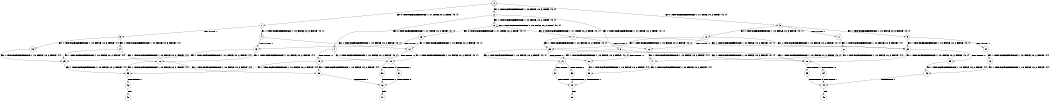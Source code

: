 digraph BCG {
size = "7, 10.5";
center = TRUE;
node [shape = circle];
0 [peripheries = 2];
0 -> 1 [label = "EX !0 !ATOMIC_EXCH_BRANCH (1, +1, TRUE, +0, 2, TRUE) !{0, 1}"];
0 -> 2 [label = "EX !1 !ATOMIC_EXCH_BRANCH (1, +0, FALSE, +0, 3, TRUE) !{0, 1}"];
0 -> 3 [label = "EX !0 !ATOMIC_EXCH_BRANCH (1, +1, TRUE, +0, 2, TRUE) !{0, 1}"];
1 -> 4 [label = "EX !1 !ATOMIC_EXCH_BRANCH (1, +0, FALSE, +0, 3, FALSE) !{0, 1}"];
1 -> 5 [label = "TERMINATE !0"];
2 -> 6 [label = "EX !1 !ATOMIC_EXCH_BRANCH (1, +0, FALSE, +0, 2, TRUE) !{0, 1}"];
2 -> 7 [label = "EX !0 !ATOMIC_EXCH_BRANCH (1, +1, TRUE, +0, 2, TRUE) !{0, 1}"];
2 -> 8 [label = "EX !0 !ATOMIC_EXCH_BRANCH (1, +1, TRUE, +0, 2, TRUE) !{0, 1}"];
3 -> 9 [label = "EX !1 !ATOMIC_EXCH_BRANCH (1, +0, FALSE, +0, 3, FALSE) !{0, 1}"];
3 -> 10 [label = "EX !1 !ATOMIC_EXCH_BRANCH (1, +0, FALSE, +0, 3, FALSE) !{0, 1}"];
3 -> 11 [label = "TERMINATE !0"];
4 -> 12 [label = "EX !1 !ATOMIC_EXCH_BRANCH (1, +0, FALSE, +0, 2, FALSE) !{0, 1}"];
4 -> 13 [label = "TERMINATE !0"];
5 -> 14 [label = "EX !1 !ATOMIC_EXCH_BRANCH (1, +0, FALSE, +0, 3, FALSE) !{1}"];
5 -> 15 [label = "EX !1 !ATOMIC_EXCH_BRANCH (1, +0, FALSE, +0, 3, FALSE) !{1}"];
6 -> 6 [label = "EX !1 !ATOMIC_EXCH_BRANCH (1, +0, FALSE, +0, 2, TRUE) !{0, 1}"];
6 -> 16 [label = "EX !0 !ATOMIC_EXCH_BRANCH (1, +1, TRUE, +0, 2, TRUE) !{0, 1}"];
6 -> 17 [label = "EX !0 !ATOMIC_EXCH_BRANCH (1, +1, TRUE, +0, 2, TRUE) !{0, 1}"];
7 -> 18 [label = "EX !1 !ATOMIC_EXCH_BRANCH (1, +0, FALSE, +0, 2, FALSE) !{0, 1}"];
7 -> 19 [label = "TERMINATE !0"];
8 -> 20 [label = "EX !1 !ATOMIC_EXCH_BRANCH (1, +0, FALSE, +0, 2, FALSE) !{0, 1}"];
8 -> 21 [label = "EX !1 !ATOMIC_EXCH_BRANCH (1, +0, FALSE, +0, 2, FALSE) !{0, 1}"];
8 -> 22 [label = "TERMINATE !0"];
9 -> 23 [label = "EX !1 !ATOMIC_EXCH_BRANCH (1, +0, FALSE, +0, 2, FALSE) !{0, 1}"];
9 -> 24 [label = "TERMINATE !0"];
10 -> 23 [label = "EX !1 !ATOMIC_EXCH_BRANCH (1, +0, FALSE, +0, 2, FALSE) !{0, 1}"];
10 -> 25 [label = "EX !1 !ATOMIC_EXCH_BRANCH (1, +0, FALSE, +0, 2, FALSE) !{0, 1}"];
10 -> 26 [label = "TERMINATE !0"];
11 -> 27 [label = "EX !1 !ATOMIC_EXCH_BRANCH (1, +0, FALSE, +0, 3, FALSE) !{1}"];
12 -> 18 [label = "EX !1 !ATOMIC_EXCH_BRANCH (1, +0, FALSE, +0, 2, FALSE) !{0, 1}"];
12 -> 19 [label = "TERMINATE !0"];
13 -> 28 [label = "EX !1 !ATOMIC_EXCH_BRANCH (1, +0, FALSE, +0, 2, FALSE) !{1}"];
13 -> 29 [label = "EX !1 !ATOMIC_EXCH_BRANCH (1, +0, FALSE, +0, 2, FALSE) !{1}"];
14 -> 28 [label = "EX !1 !ATOMIC_EXCH_BRANCH (1, +0, FALSE, +0, 2, FALSE) !{1}"];
14 -> 29 [label = "EX !1 !ATOMIC_EXCH_BRANCH (1, +0, FALSE, +0, 2, FALSE) !{1}"];
15 -> 29 [label = "EX !1 !ATOMIC_EXCH_BRANCH (1, +0, FALSE, +0, 2, FALSE) !{1}"];
16 -> 12 [label = "EX !1 !ATOMIC_EXCH_BRANCH (1, +0, FALSE, +0, 2, FALSE) !{0, 1}"];
16 -> 13 [label = "TERMINATE !0"];
17 -> 23 [label = "EX !1 !ATOMIC_EXCH_BRANCH (1, +0, FALSE, +0, 2, FALSE) !{0, 1}"];
17 -> 25 [label = "EX !1 !ATOMIC_EXCH_BRANCH (1, +0, FALSE, +0, 2, FALSE) !{0, 1}"];
17 -> 26 [label = "TERMINATE !0"];
18 -> 30 [label = "TERMINATE !0"];
18 -> 31 [label = "TERMINATE !1"];
19 -> 32 [label = "EX !1 !ATOMIC_EXCH_BRANCH (1, +0, FALSE, +0, 2, FALSE) !{1}"];
19 -> 33 [label = "EX !1 !ATOMIC_EXCH_BRANCH (1, +0, FALSE, +0, 2, FALSE) !{1}"];
20 -> 34 [label = "TERMINATE !0"];
20 -> 35 [label = "TERMINATE !1"];
21 -> 36 [label = "TERMINATE !0"];
21 -> 37 [label = "TERMINATE !1"];
22 -> 38 [label = "EX !1 !ATOMIC_EXCH_BRANCH (1, +0, FALSE, +0, 2, FALSE) !{1}"];
23 -> 20 [label = "EX !1 !ATOMIC_EXCH_BRANCH (1, +0, FALSE, +0, 2, FALSE) !{0, 1}"];
23 -> 39 [label = "TERMINATE !0"];
24 -> 40 [label = "EX !1 !ATOMIC_EXCH_BRANCH (1, +0, FALSE, +0, 2, FALSE) !{1}"];
25 -> 20 [label = "EX !1 !ATOMIC_EXCH_BRANCH (1, +0, FALSE, +0, 2, FALSE) !{0, 1}"];
25 -> 21 [label = "EX !1 !ATOMIC_EXCH_BRANCH (1, +0, FALSE, +0, 2, FALSE) !{0, 1}"];
25 -> 22 [label = "TERMINATE !0"];
26 -> 41 [label = "EX !1 !ATOMIC_EXCH_BRANCH (1, +0, FALSE, +0, 2, FALSE) !{1}"];
27 -> 41 [label = "EX !1 !ATOMIC_EXCH_BRANCH (1, +0, FALSE, +0, 2, FALSE) !{1}"];
28 -> 32 [label = "EX !1 !ATOMIC_EXCH_BRANCH (1, +0, FALSE, +0, 2, FALSE) !{1}"];
28 -> 33 [label = "EX !1 !ATOMIC_EXCH_BRANCH (1, +0, FALSE, +0, 2, FALSE) !{1}"];
29 -> 33 [label = "EX !1 !ATOMIC_EXCH_BRANCH (1, +0, FALSE, +0, 2, FALSE) !{1}"];
30 -> 42 [label = "TERMINATE !1"];
31 -> 42 [label = "TERMINATE !0"];
32 -> 42 [label = "TERMINATE !1"];
33 -> 43 [label = "TERMINATE !1"];
34 -> 44 [label = "TERMINATE !1"];
35 -> 44 [label = "TERMINATE !0"];
36 -> 45 [label = "TERMINATE !1"];
37 -> 45 [label = "TERMINATE !0"];
38 -> 45 [label = "TERMINATE !1"];
39 -> 46 [label = "EX !1 !ATOMIC_EXCH_BRANCH (1, +0, FALSE, +0, 2, FALSE) !{1}"];
40 -> 46 [label = "EX !1 !ATOMIC_EXCH_BRANCH (1, +0, FALSE, +0, 2, FALSE) !{1}"];
41 -> 38 [label = "EX !1 !ATOMIC_EXCH_BRANCH (1, +0, FALSE, +0, 2, FALSE) !{1}"];
42 -> 47 [label = "exit"];
43 -> 48 [label = "exit"];
44 -> 49 [label = "exit"];
45 -> 50 [label = "exit"];
46 -> 44 [label = "TERMINATE !1"];
}

